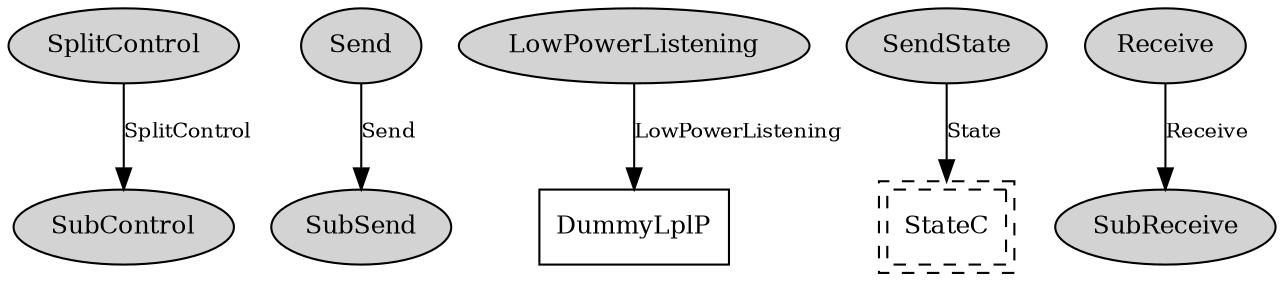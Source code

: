 digraph "tos.chips.cc2420.lpl.DummyLplC" {
  n0x7f2d65d65dc8 [shape=ellipse, style=filled, label="SplitControl", fontsize=12];
  n0x7f2d65d62d28 [shape=ellipse, style=filled, label="SubControl", fontsize=12];
  n0x7f2d65d66080 [shape=ellipse, style=filled, label="Send", fontsize=12];
  n0x7f2d65d63838 [shape=ellipse, style=filled, label="SubSend", fontsize=12];
  n0x7f2d65d65318 [shape=ellipse, style=filled, label="LowPowerListening", fontsize=12];
  "DummyLplP" [fontsize=12, shape=box, URL="../chtml/tos.chips.cc2420.lpl.DummyLplP.html"];
  n0x7f2d65d64928 [shape=ellipse, style=filled, label="SendState", fontsize=12];
  "DummyLplC.StateC" [fontsize=12, shape=box,peripheries=2, style=dashed, label="StateC", URL="../chtml/tos.system.StateC.html"];
  n0x7f2d65d66c80 [shape=ellipse, style=filled, label="Receive", fontsize=12];
  n0x7f2d65d62668 [shape=ellipse, style=filled, label="SubReceive", fontsize=12];
  "n0x7f2d65d65dc8" -> "n0x7f2d65d62d28" [label="SplitControl", URL="../ihtml/tos.interfaces.SplitControl.html", fontsize=10];
  "n0x7f2d65d66080" -> "n0x7f2d65d63838" [label="Send", URL="../ihtml/tos.interfaces.Send.html", fontsize=10];
  "n0x7f2d65d65318" -> "DummyLplP" [label="LowPowerListening", URL="../ihtml/tos.interfaces.LowPowerListening.html", fontsize=10];
  "n0x7f2d65d64928" -> "DummyLplC.StateC" [label="State", URL="../ihtml/tos.interfaces.State.html", fontsize=10];
  "n0x7f2d65d66c80" -> "n0x7f2d65d62668" [label="Receive", URL="../ihtml/tos.interfaces.Receive.html", fontsize=10];
}
